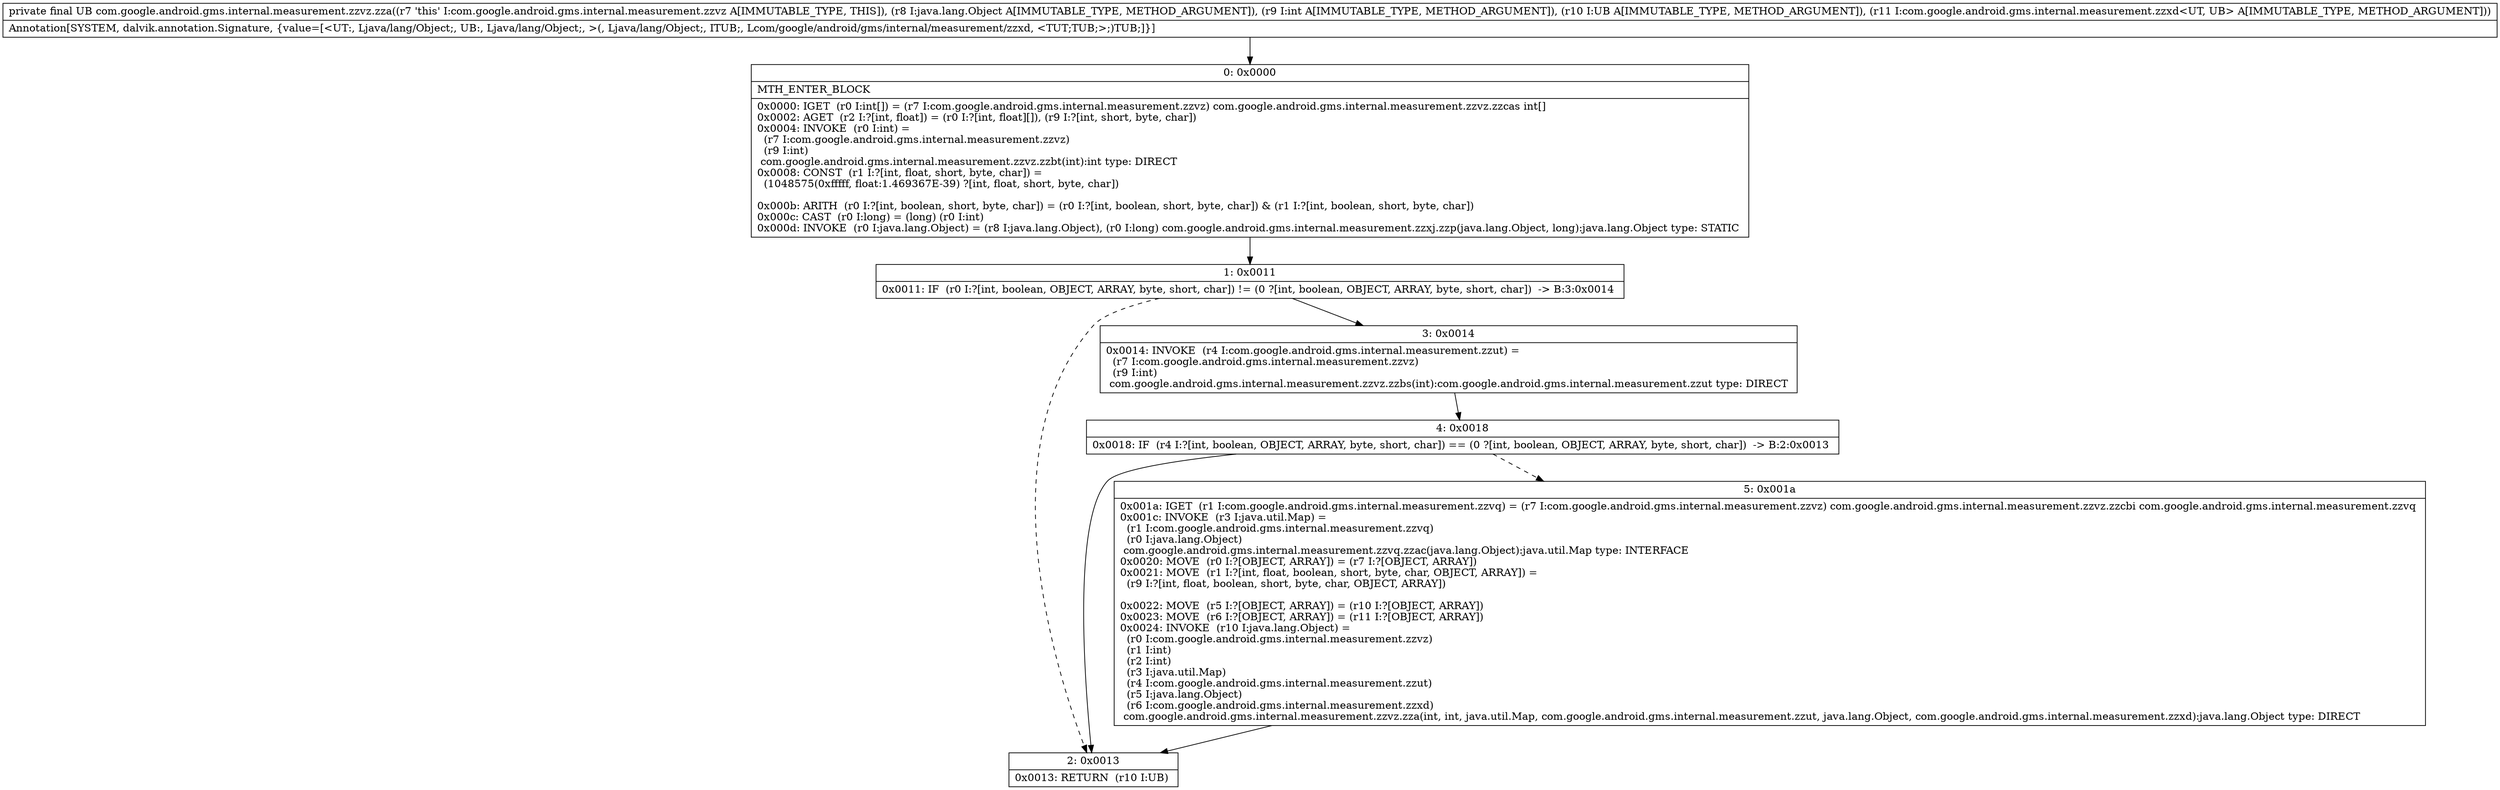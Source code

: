 digraph "CFG forcom.google.android.gms.internal.measurement.zzvz.zza(Ljava\/lang\/Object;ILjava\/lang\/Object;Lcom\/google\/android\/gms\/internal\/measurement\/zzxd;)Ljava\/lang\/Object;" {
Node_0 [shape=record,label="{0\:\ 0x0000|MTH_ENTER_BLOCK\l|0x0000: IGET  (r0 I:int[]) = (r7 I:com.google.android.gms.internal.measurement.zzvz) com.google.android.gms.internal.measurement.zzvz.zzcas int[] \l0x0002: AGET  (r2 I:?[int, float]) = (r0 I:?[int, float][]), (r9 I:?[int, short, byte, char]) \l0x0004: INVOKE  (r0 I:int) = \l  (r7 I:com.google.android.gms.internal.measurement.zzvz)\l  (r9 I:int)\l com.google.android.gms.internal.measurement.zzvz.zzbt(int):int type: DIRECT \l0x0008: CONST  (r1 I:?[int, float, short, byte, char]) = \l  (1048575(0xfffff, float:1.469367E\-39) ?[int, float, short, byte, char])\l \l0x000b: ARITH  (r0 I:?[int, boolean, short, byte, char]) = (r0 I:?[int, boolean, short, byte, char]) & (r1 I:?[int, boolean, short, byte, char]) \l0x000c: CAST  (r0 I:long) = (long) (r0 I:int) \l0x000d: INVOKE  (r0 I:java.lang.Object) = (r8 I:java.lang.Object), (r0 I:long) com.google.android.gms.internal.measurement.zzxj.zzp(java.lang.Object, long):java.lang.Object type: STATIC \l}"];
Node_1 [shape=record,label="{1\:\ 0x0011|0x0011: IF  (r0 I:?[int, boolean, OBJECT, ARRAY, byte, short, char]) != (0 ?[int, boolean, OBJECT, ARRAY, byte, short, char])  \-\> B:3:0x0014 \l}"];
Node_2 [shape=record,label="{2\:\ 0x0013|0x0013: RETURN  (r10 I:UB) \l}"];
Node_3 [shape=record,label="{3\:\ 0x0014|0x0014: INVOKE  (r4 I:com.google.android.gms.internal.measurement.zzut) = \l  (r7 I:com.google.android.gms.internal.measurement.zzvz)\l  (r9 I:int)\l com.google.android.gms.internal.measurement.zzvz.zzbs(int):com.google.android.gms.internal.measurement.zzut type: DIRECT \l}"];
Node_4 [shape=record,label="{4\:\ 0x0018|0x0018: IF  (r4 I:?[int, boolean, OBJECT, ARRAY, byte, short, char]) == (0 ?[int, boolean, OBJECT, ARRAY, byte, short, char])  \-\> B:2:0x0013 \l}"];
Node_5 [shape=record,label="{5\:\ 0x001a|0x001a: IGET  (r1 I:com.google.android.gms.internal.measurement.zzvq) = (r7 I:com.google.android.gms.internal.measurement.zzvz) com.google.android.gms.internal.measurement.zzvz.zzcbi com.google.android.gms.internal.measurement.zzvq \l0x001c: INVOKE  (r3 I:java.util.Map) = \l  (r1 I:com.google.android.gms.internal.measurement.zzvq)\l  (r0 I:java.lang.Object)\l com.google.android.gms.internal.measurement.zzvq.zzac(java.lang.Object):java.util.Map type: INTERFACE \l0x0020: MOVE  (r0 I:?[OBJECT, ARRAY]) = (r7 I:?[OBJECT, ARRAY]) \l0x0021: MOVE  (r1 I:?[int, float, boolean, short, byte, char, OBJECT, ARRAY]) = \l  (r9 I:?[int, float, boolean, short, byte, char, OBJECT, ARRAY])\l \l0x0022: MOVE  (r5 I:?[OBJECT, ARRAY]) = (r10 I:?[OBJECT, ARRAY]) \l0x0023: MOVE  (r6 I:?[OBJECT, ARRAY]) = (r11 I:?[OBJECT, ARRAY]) \l0x0024: INVOKE  (r10 I:java.lang.Object) = \l  (r0 I:com.google.android.gms.internal.measurement.zzvz)\l  (r1 I:int)\l  (r2 I:int)\l  (r3 I:java.util.Map)\l  (r4 I:com.google.android.gms.internal.measurement.zzut)\l  (r5 I:java.lang.Object)\l  (r6 I:com.google.android.gms.internal.measurement.zzxd)\l com.google.android.gms.internal.measurement.zzvz.zza(int, int, java.util.Map, com.google.android.gms.internal.measurement.zzut, java.lang.Object, com.google.android.gms.internal.measurement.zzxd):java.lang.Object type: DIRECT \l}"];
MethodNode[shape=record,label="{private final UB com.google.android.gms.internal.measurement.zzvz.zza((r7 'this' I:com.google.android.gms.internal.measurement.zzvz A[IMMUTABLE_TYPE, THIS]), (r8 I:java.lang.Object A[IMMUTABLE_TYPE, METHOD_ARGUMENT]), (r9 I:int A[IMMUTABLE_TYPE, METHOD_ARGUMENT]), (r10 I:UB A[IMMUTABLE_TYPE, METHOD_ARGUMENT]), (r11 I:com.google.android.gms.internal.measurement.zzxd\<UT, UB\> A[IMMUTABLE_TYPE, METHOD_ARGUMENT]))  | Annotation[SYSTEM, dalvik.annotation.Signature, \{value=[\<UT:, Ljava\/lang\/Object;, UB:, Ljava\/lang\/Object;, \>(, Ljava\/lang\/Object;, ITUB;, Lcom\/google\/android\/gms\/internal\/measurement\/zzxd, \<TUT;TUB;\>;)TUB;]\}]\l}"];
MethodNode -> Node_0;
Node_0 -> Node_1;
Node_1 -> Node_2[style=dashed];
Node_1 -> Node_3;
Node_3 -> Node_4;
Node_4 -> Node_2;
Node_4 -> Node_5[style=dashed];
Node_5 -> Node_2;
}

